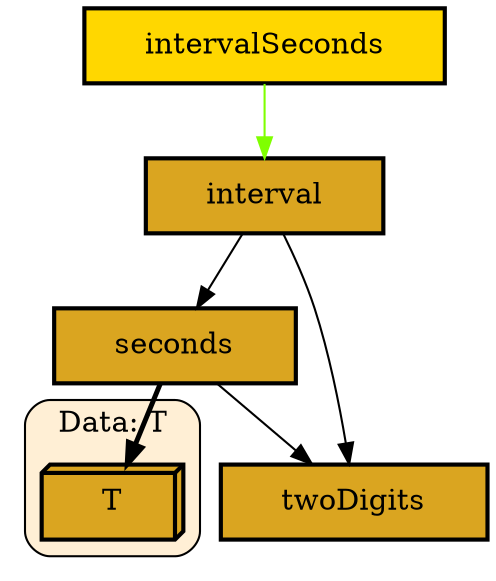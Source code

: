 digraph "Diagram of: Database.PostgreSQL.Simple.Missing" {
    node [margin="0.4,0.1"
         ,style=filled];
    subgraph cluster_Data_T {
        graph [label="Data: T"
              ,style="filled,rounded"
              ,fillcolor=papayawhip];
        1 [label=T
          ,shape=box3d
          ,fillcolor=goldenrod
          ,style="filled,bold"];
    }
    2 [label=interval
      ,shape=box
      ,fillcolor=goldenrod
      ,style="filled,bold"];
    3 [label=intervalSeconds
      ,shape=box
      ,fillcolor=gold
      ,style="filled,bold"];
    4 [label=seconds
      ,shape=box
      ,fillcolor=goldenrod
      ,style="filled,bold"];
    5 [label=twoDigits
      ,shape=box
      ,fillcolor=goldenrod
      ,style="filled,bold"];
    2 -> 4 [penwidth=1,color=black];
    2 -> 5 [penwidth=1,color=black];
    3 -> 2 [penwidth=1
           ,color=chartreuse];
    4 -> 1 [penwidth=2.386294361119891
           ,color=black];
    4 -> 5 [penwidth=1,color=black];
}
